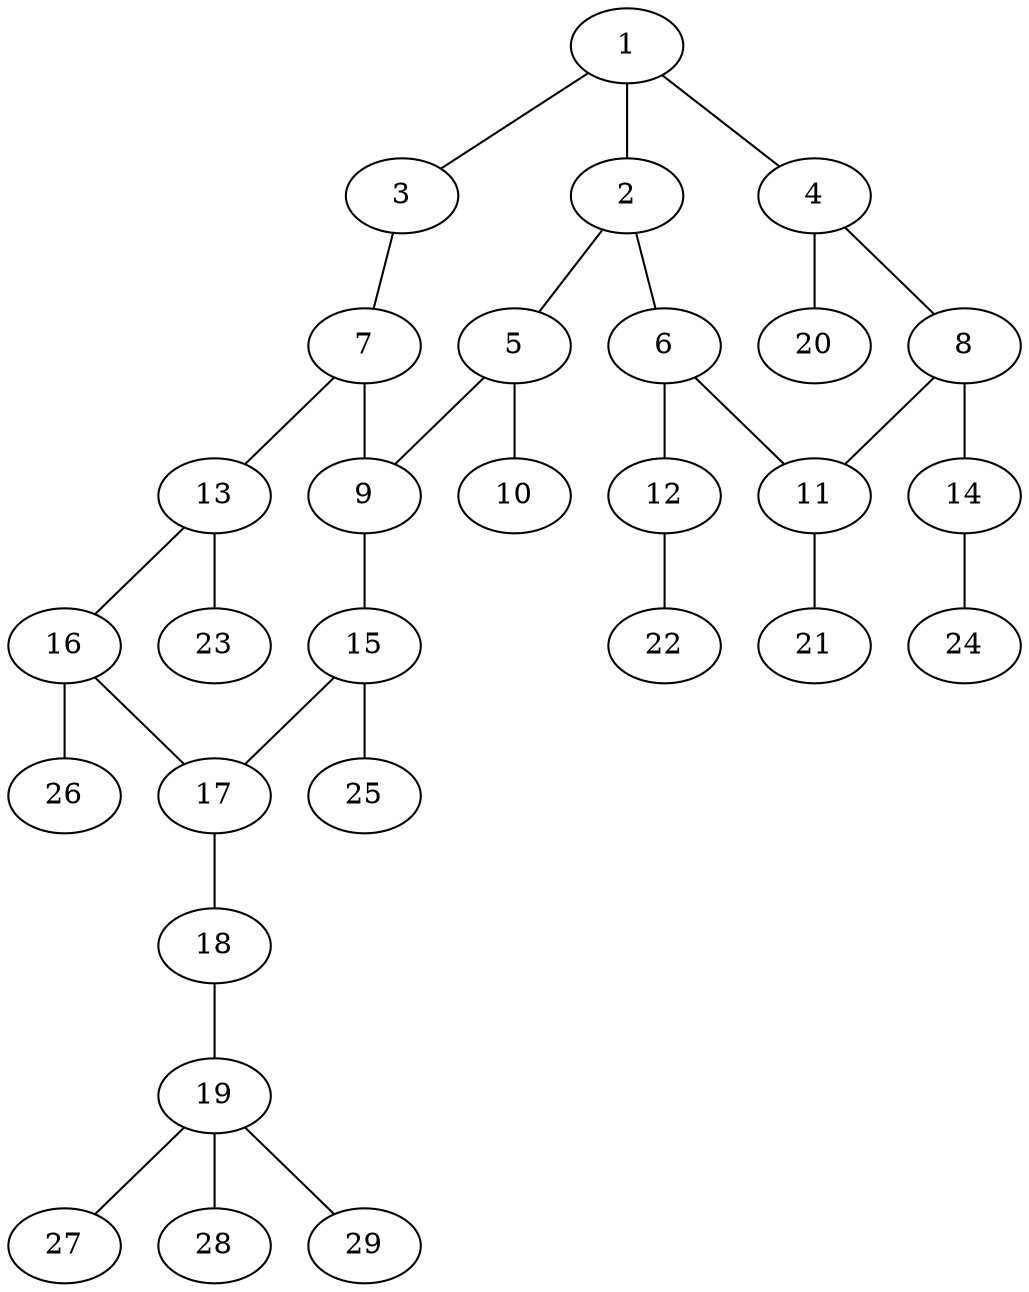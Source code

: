 graph molecule_2664 {
	1	 [chem=C];
	2	 [chem=C];
	1 -- 2	 [valence=2];
	3	 [chem=O];
	1 -- 3	 [valence=1];
	4	 [chem=C];
	1 -- 4	 [valence=1];
	5	 [chem=C];
	2 -- 5	 [valence=1];
	6	 [chem=C];
	2 -- 6	 [valence=1];
	7	 [chem=C];
	3 -- 7	 [valence=1];
	8	 [chem=C];
	4 -- 8	 [valence=2];
	20	 [chem=H];
	4 -- 20	 [valence=1];
	9	 [chem=C];
	5 -- 9	 [valence=1];
	10	 [chem=O];
	5 -- 10	 [valence=2];
	11	 [chem=C];
	6 -- 11	 [valence=2];
	12	 [chem=O];
	6 -- 12	 [valence=1];
	7 -- 9	 [valence=2];
	13	 [chem=C];
	7 -- 13	 [valence=1];
	8 -- 11	 [valence=1];
	14	 [chem=O];
	8 -- 14	 [valence=1];
	15	 [chem=C];
	9 -- 15	 [valence=1];
	21	 [chem=H];
	11 -- 21	 [valence=1];
	22	 [chem=H];
	12 -- 22	 [valence=1];
	16	 [chem=C];
	13 -- 16	 [valence=2];
	23	 [chem=H];
	13 -- 23	 [valence=1];
	24	 [chem=H];
	14 -- 24	 [valence=1];
	17	 [chem=C];
	15 -- 17	 [valence=2];
	25	 [chem=H];
	15 -- 25	 [valence=1];
	16 -- 17	 [valence=1];
	26	 [chem=H];
	16 -- 26	 [valence=1];
	18	 [chem=O];
	17 -- 18	 [valence=1];
	19	 [chem=C];
	18 -- 19	 [valence=1];
	27	 [chem=H];
	19 -- 27	 [valence=1];
	28	 [chem=H];
	19 -- 28	 [valence=1];
	29	 [chem=H];
	19 -- 29	 [valence=1];
}
